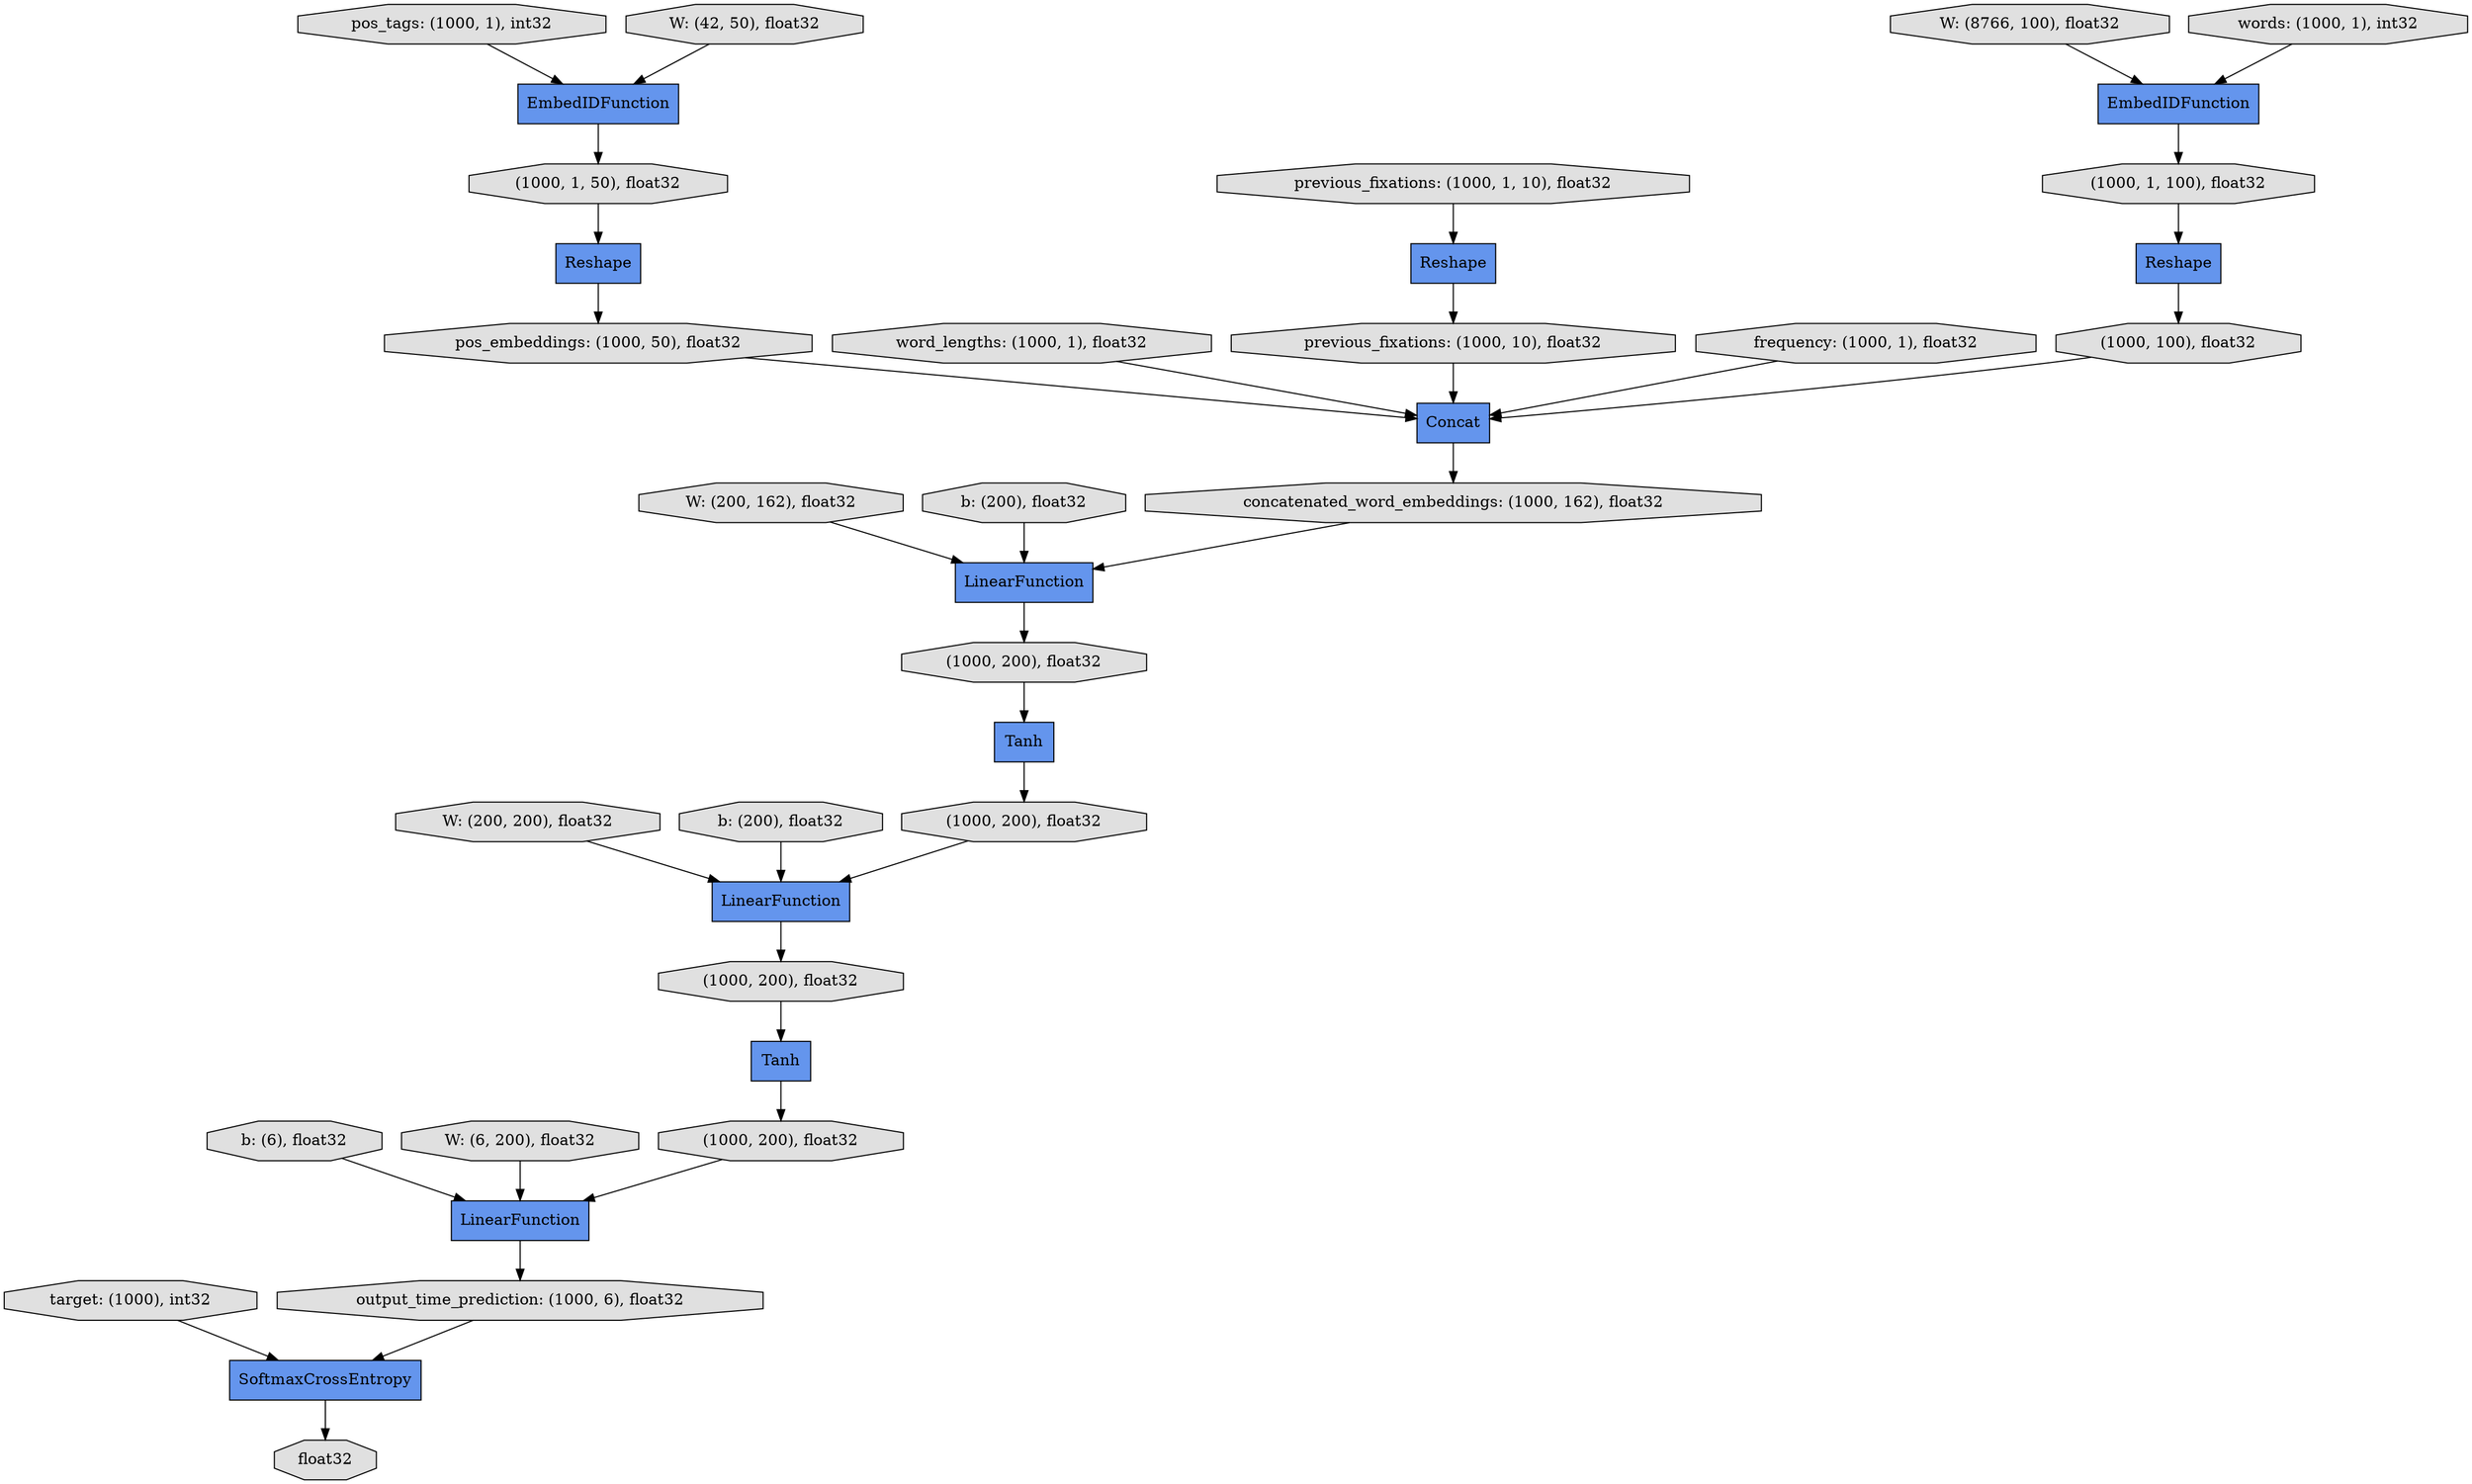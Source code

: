 digraph graphname{rankdir=TB;139931057787064 [label="(1000, 100), float32",style="filled",fillcolor="#E0E0E0",shape="octagon"];139931057787120 [label="pos_tags: (1000, 1), int32",style="filled",fillcolor="#E0E0E0",shape="octagon"];139931057789192 [label="(1000, 200), float32",style="filled",fillcolor="#E0E0E0",shape="octagon"];139931057787176 [label="EmbedIDFunction",style="filled",fillcolor="#6495ED",shape="record"];139931057789248 [label="SoftmaxCrossEntropy",style="filled",fillcolor="#6495ED",shape="record"];139931057789304 [label="output_time_prediction: (1000, 6), float32",style="filled",fillcolor="#E0E0E0",shape="octagon"];139931057787288 [label="Reshape",style="filled",fillcolor="#6495ED",shape="record"];139931057787344 [label="(1000, 1, 50), float32",style="filled",fillcolor="#E0E0E0",shape="octagon"];139931057783248 [label="W: (8766, 100), float32",style="filled",fillcolor="#E0E0E0",shape="octagon"];139931057789472 [label="float32",style="filled",fillcolor="#E0E0E0",shape="octagon"];139931057787512 [label="(1000, 200), float32",style="filled",fillcolor="#E0E0E0",shape="octagon"];139931057783416 [label="W: (42, 50), float32",style="filled",fillcolor="#E0E0E0",shape="octagon"];139931057787624 [label="pos_embeddings: (1000, 50), float32",style="filled",fillcolor="#E0E0E0",shape="octagon"];139931057783584 [label="W: (200, 162), float32",style="filled",fillcolor="#E0E0E0",shape="octagon"];139931057787792 [label="word_lengths: (1000, 1), float32",style="filled",fillcolor="#E0E0E0",shape="octagon"];139931057787848 [label="LinearFunction",style="filled",fillcolor="#6495ED",shape="record"];139931057783808 [label="b: (200), float32",style="filled",fillcolor="#E0E0E0",shape="octagon"];139931057787904 [label="previous_fixations: (1000, 1, 10), float32",style="filled",fillcolor="#E0E0E0",shape="octagon"];139931057787960 [label="Reshape",style="filled",fillcolor="#6495ED",shape="record"];139931057788072 [label="Tanh",style="filled",fillcolor="#6495ED",shape="record"];139931057784032 [label="W: (200, 200), float32",style="filled",fillcolor="#E0E0E0",shape="octagon"];139931057788184 [label="previous_fixations: (1000, 10), float32",style="filled",fillcolor="#E0E0E0",shape="octagon"];139931057788240 [label="frequency: (1000, 1), float32",style="filled",fillcolor="#E0E0E0",shape="octagon"];139931057786216 [label="target: (1000), int32",style="filled",fillcolor="#E0E0E0",shape="octagon"];139931057788296 [label="Concat",style="filled",fillcolor="#6495ED",shape="record"];139931057786272 [label="LinearFunction",style="filled",fillcolor="#6495ED",shape="record"];139931057784256 [label="b: (200), float32",style="filled",fillcolor="#E0E0E0",shape="octagon"];139931057784704 [label="b: (6), float32",style="filled",fillcolor="#E0E0E0",shape="octagon"];139931057786328 [label="words: (1000, 1), int32",style="filled",fillcolor="#E0E0E0",shape="octagon"];139931057786384 [label="EmbedIDFunction",style="filled",fillcolor="#6495ED",shape="record"];139931057784424 [label="W: (6, 200), float32",style="filled",fillcolor="#E0E0E0",shape="octagon"];139931057788520 [label="concatenated_word_embeddings: (1000, 162), float32",style="filled",fillcolor="#E0E0E0",shape="octagon"];139931057786496 [label="Reshape",style="filled",fillcolor="#6495ED",shape="record"];139931057788576 [label="LinearFunction",style="filled",fillcolor="#6495ED",shape="record"];139931057788688 [label="(1000, 200), float32",style="filled",fillcolor="#E0E0E0",shape="octagon"];139931057786720 [label="(1000, 1, 100), float32",style="filled",fillcolor="#E0E0E0",shape="octagon"];139931057788800 [label="Tanh",style="filled",fillcolor="#6495ED",shape="record"];139931057788856 [label="(1000, 200), float32",style="filled",fillcolor="#E0E0E0",shape="octagon"];139931057788856 -> 139931057788800;139931057789248 -> 139931057789472;139931057784256 -> 139931057787848;139931057783248 -> 139931057786384;139931057787512 -> 139931057788072;139931057787904 -> 139931057787960;139931057787960 -> 139931057788184;139931057786384 -> 139931057786720;139931057788688 -> 139931057787848;139931057788072 -> 139931057788688;139931057788296 -> 139931057788520;139931057786496 -> 139931057787064;139931057787624 -> 139931057788296;139931057788184 -> 139931057788296;139931057787288 -> 139931057787624;139931057787848 -> 139931057788856;139931057787120 -> 139931057787176;139931057788576 -> 139931057789304;139931057789192 -> 139931057788576;139931057787792 -> 139931057788296;139931057788800 -> 139931057789192;139931057789304 -> 139931057789248;139931057786328 -> 139931057786384;139931057786272 -> 139931057787512;139931057787064 -> 139931057788296;139931057787344 -> 139931057787288;139931057786216 -> 139931057789248;139931057784032 -> 139931057787848;139931057783808 -> 139931057786272;139931057784424 -> 139931057788576;139931057783416 -> 139931057787176;139931057783584 -> 139931057786272;139931057787176 -> 139931057787344;139931057786720 -> 139931057786496;139931057788520 -> 139931057786272;139931057784704 -> 139931057788576;139931057788240 -> 139931057788296;}